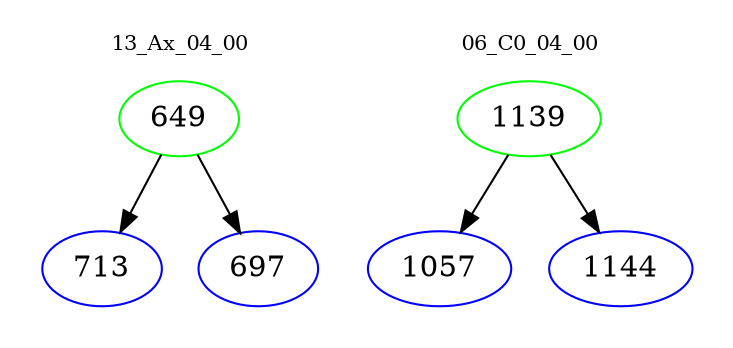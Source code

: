 digraph{
subgraph cluster_0 {
color = white
label = "13_Ax_04_00";
fontsize=10;
T0_649 [label="649", color="green"]
T0_649 -> T0_713 [color="black"]
T0_713 [label="713", color="blue"]
T0_649 -> T0_697 [color="black"]
T0_697 [label="697", color="blue"]
}
subgraph cluster_1 {
color = white
label = "06_C0_04_00";
fontsize=10;
T1_1139 [label="1139", color="green"]
T1_1139 -> T1_1057 [color="black"]
T1_1057 [label="1057", color="blue"]
T1_1139 -> T1_1144 [color="black"]
T1_1144 [label="1144", color="blue"]
}
}
